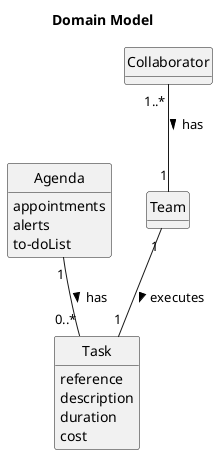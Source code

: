 @startuml
skinparam monochrome true
skinparam packageStyle rectangle
skinparam shadowing false
skinparam classAttributeIconSize 0
hide circle
hide methods

title Domain Model

class Agenda {
    appointments
    alerts
    to-doList
}

class Task {
    reference
    description
    duration
    cost
}

class Collaborator{
}

class Team{
}

Collaborator "1..*" -- "1" Team : has >
Agenda "1" -- "0..*" Task : has >
Team "1" -- "1" Task : executes >

@enduml
